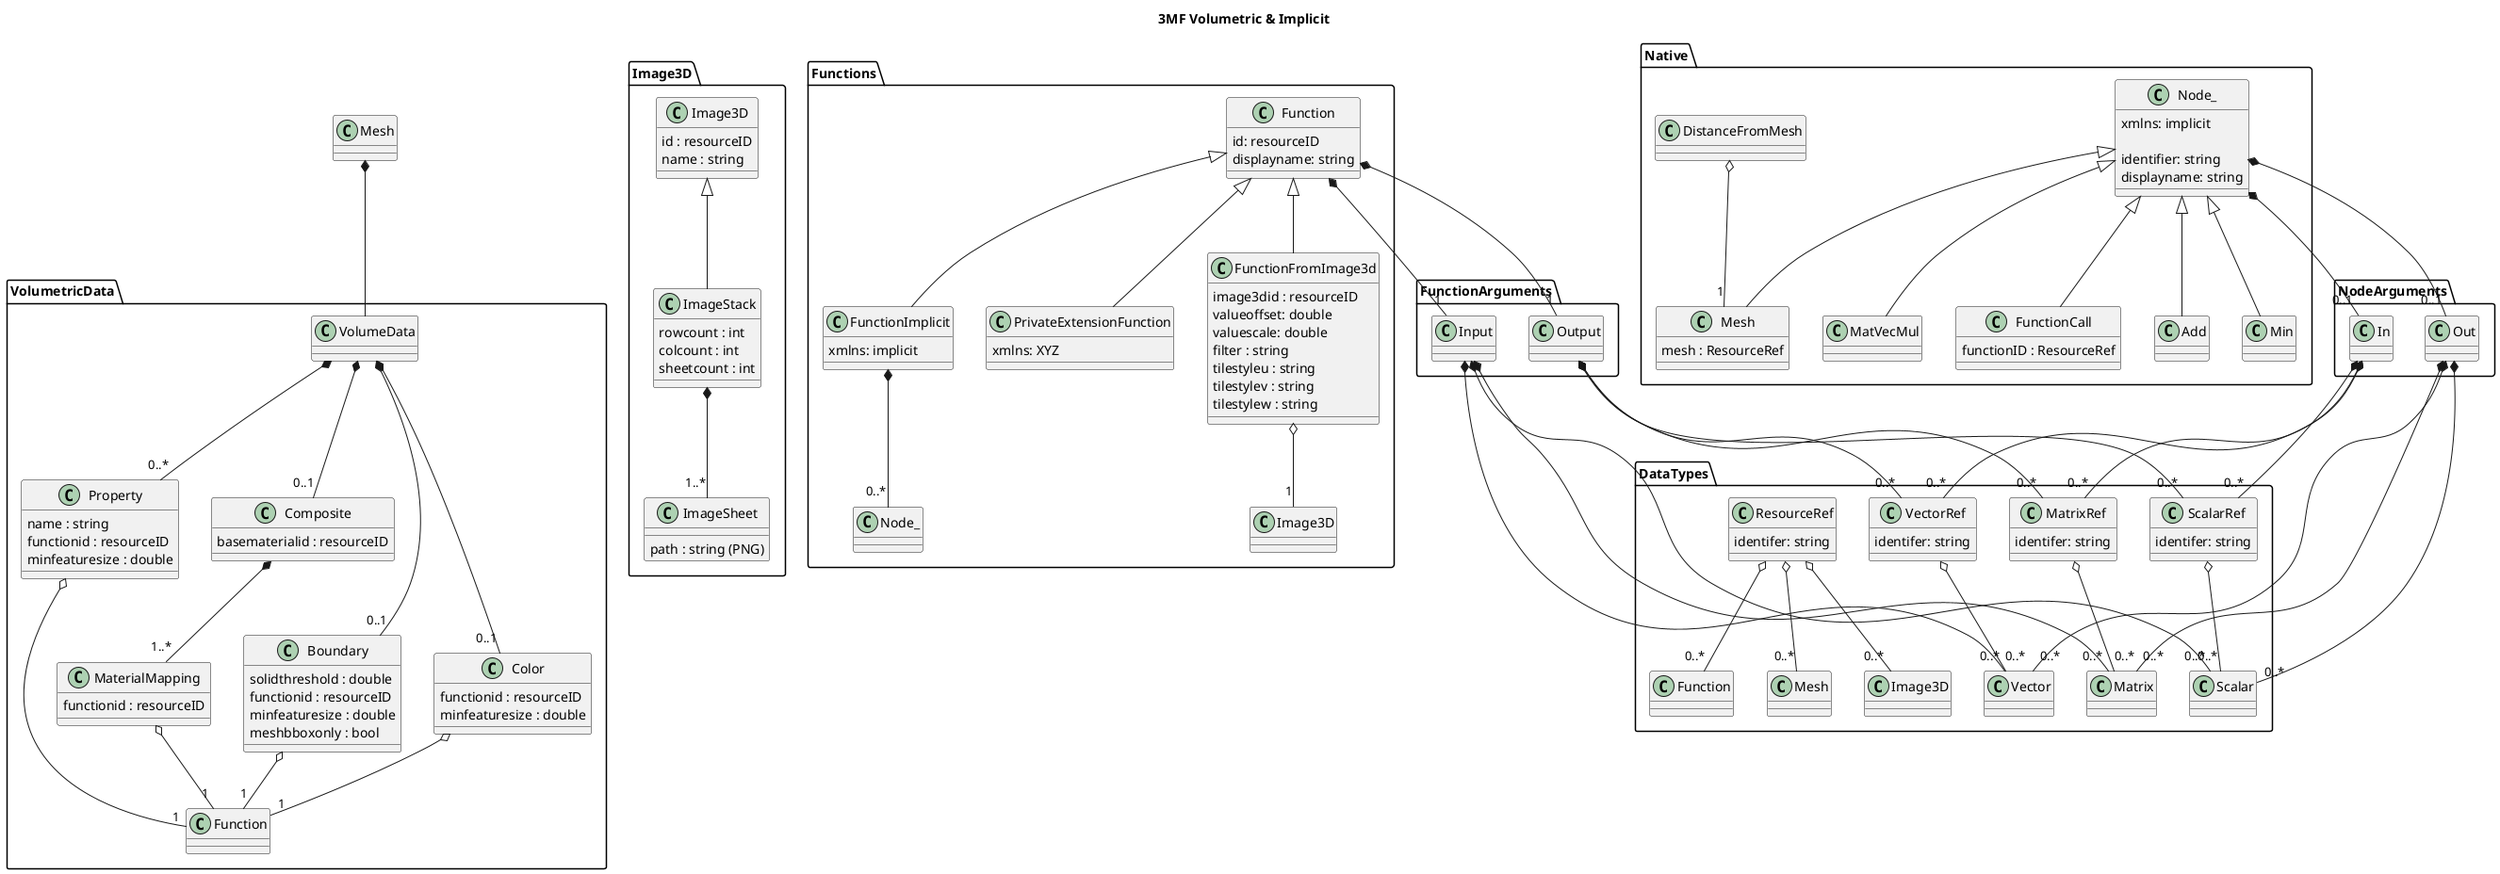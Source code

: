 @startuml name
title 3MF Volumetric & Implicit

package Image3D
{
    Class Image3D
    {
        id : resourceID
        name : string
    }
    
    Class ImageStack extends Image3D
    {
        rowcount : int
        colcount : int
        sheetcount : int
    }

    Class ImageSheet
    {
        path : string (PNG)
    }

    ImageStack *-- "1..*" ImageSheet
}

package DataTypes
{
    Class ScalarRef
    {
        identifer: string
    }

    Class VectorRef
    {
        identifer: string
    }

    Class MatrixRef
    {
        identifer: string
    }

    Class ResourceRef
    {
        identifer: string
    }

    class Scalar{}
    class Vector{}
    class Matrix{}

    ScalarRef o-- "0..*" Scalar
    VectorRef o-- "0..*" Vector
    MatrixRef o-- "0..*" Matrix
    ResourceRef o-- "0..*" Mesh
    ResourceRef o-- "0..*" Image3D
    ResourceRef o-- "0..*" Function
}

package FunctionArguments
{
    Class Input
    {

    }
    Class Output
    {

    }
    Input *-- "0..*" Scalar
    Input *-- "0..*" Vector
    Input *-- "0..*" Matrix
    Output *-- "0..*" ScalarRef
    Output *-- "0..*" VectorRef
    Output *-- "0..*" MatrixRef
}

package NodeArguments
{
    Class In
    {

    }
    Class Out
    {

    }
    Out *-- "0..*" Scalar
    Out *-- "0..*" Vector
    Out *-- "0..*" Matrix
    In *-- "0..*" ScalarRef
    In *-- "0..*" VectorRef
    In *-- "0..*" MatrixRef
}

package Functions
{
    Class Function
    {
        id: resourceID
        displayname: string
    }

    Function *-- "1" Input
    Function *-- "1" Output

    Class FunctionFromImage3d extends Function
    {
        image3did : resourceID
        valueoffset: double
        valuescale: double
        filter : string
        tilestyleu : string
        tilestylev : string
        tilestylew : string
    }
    FunctionFromImage3d o-- "1" Image3D

    Class FunctionImplicit extends Function
    {
        xmlns: implicit
    }
    FunctionImplicit *-- "0..*" Node_

    Class PrivateExtensionFunction extends Function
    {
        xmlns: XYZ
    }
}

package Native
{
    Class Node_
    {
        xmlns: implicit

        identifier: string
        displayname: string
    }

    Class Add extends Node_
    {
    }

    Class Min extends Node_
    {
    }

    Class MatVecMul extends Node_
    {
    }

    Class FunctionCall extends Node_
    {
        functionID : ResourceRef
    }

    Class Mesh extends Node_
    {
        mesh : ResourceRef
    }
    DistanceFromMesh o-- "1" Mesh

    Node_ *-- "0..1" In
    Node_ *-- "0..1" Out
}

package VolumetricData
{
    Class VolumeData

    Class Boundary
    {
        solidthreshold : double
        functionid : resourceID
        minfeaturesize : double
        meshbboxonly : bool
    }

    Class Color
    {
        functionid : resourceID
        minfeaturesize : double
    }

    Class Property
    {
        name : string
        functionid : resourceID
        minfeaturesize : double
    }

    Class Composite
    {
        basematerialid : resourceID
    }

    Class MaterialMapping
    {
        functionid : resourceID
    }

    VolumeData *-- "0..1" Boundary
    VolumeData *-- "0..1" Color
    VolumeData *-- "0..*" Property
    VolumeData *-- "0..1" Composite
    Composite *-- "1..*" MaterialMapping

    Boundary o-- "1" Function
    Color o-- "1" Function
    Property o-- "1" Function
    MaterialMapping o-- "1" Function
}

Class Mesh
Mesh *-- VolumeData
@enduml